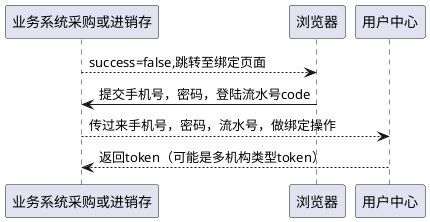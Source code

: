 @startuml
业务系统采购或进销存-->浏览器:success=false,跳转至绑定页面
浏览器->业务系统采购或进销存:提交手机号，密码，登陆流水号code
业务系统采购或进销存-->用户中心:传过来手机号，密码，流水号，做绑定操作
用户中心-->业务系统采购或进销存:返回token（可能是多机构类型token）
@enduml